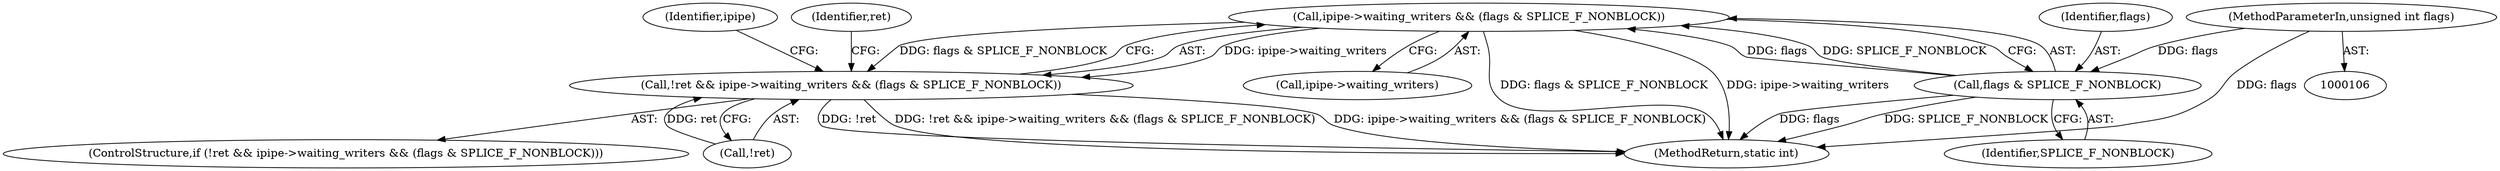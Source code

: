 digraph "0_linux_15fab63e1e57be9fdb5eec1bbc5916e9825e9acb@API" {
"1000257" [label="(Call,ipipe->waiting_writers && (flags & SPLICE_F_NONBLOCK))"];
"1000261" [label="(Call,flags & SPLICE_F_NONBLOCK)"];
"1000110" [label="(MethodParameterIn,unsigned int flags)"];
"1000254" [label="(Call,!ret && ipipe->waiting_writers && (flags & SPLICE_F_NONBLOCK))"];
"1000110" [label="(MethodParameterIn,unsigned int flags)"];
"1000255" [label="(Call,!ret)"];
"1000258" [label="(Call,ipipe->waiting_writers)"];
"1000262" [label="(Identifier,flags)"];
"1000253" [label="(ControlStructure,if (!ret && ipipe->waiting_writers && (flags & SPLICE_F_NONBLOCK)))"];
"1000280" [label="(MethodReturn,static int)"];
"1000254" [label="(Call,!ret && ipipe->waiting_writers && (flags & SPLICE_F_NONBLOCK))"];
"1000263" [label="(Identifier,SPLICE_F_NONBLOCK)"];
"1000265" [label="(Identifier,ret)"];
"1000269" [label="(Identifier,ipipe)"];
"1000261" [label="(Call,flags & SPLICE_F_NONBLOCK)"];
"1000257" [label="(Call,ipipe->waiting_writers && (flags & SPLICE_F_NONBLOCK))"];
"1000257" -> "1000254"  [label="AST: "];
"1000257" -> "1000258"  [label="CFG: "];
"1000257" -> "1000261"  [label="CFG: "];
"1000258" -> "1000257"  [label="AST: "];
"1000261" -> "1000257"  [label="AST: "];
"1000254" -> "1000257"  [label="CFG: "];
"1000257" -> "1000280"  [label="DDG: ipipe->waiting_writers"];
"1000257" -> "1000280"  [label="DDG: flags & SPLICE_F_NONBLOCK"];
"1000257" -> "1000254"  [label="DDG: ipipe->waiting_writers"];
"1000257" -> "1000254"  [label="DDG: flags & SPLICE_F_NONBLOCK"];
"1000261" -> "1000257"  [label="DDG: flags"];
"1000261" -> "1000257"  [label="DDG: SPLICE_F_NONBLOCK"];
"1000261" -> "1000263"  [label="CFG: "];
"1000262" -> "1000261"  [label="AST: "];
"1000263" -> "1000261"  [label="AST: "];
"1000261" -> "1000280"  [label="DDG: SPLICE_F_NONBLOCK"];
"1000261" -> "1000280"  [label="DDG: flags"];
"1000110" -> "1000261"  [label="DDG: flags"];
"1000110" -> "1000106"  [label="AST: "];
"1000110" -> "1000280"  [label="DDG: flags"];
"1000254" -> "1000253"  [label="AST: "];
"1000254" -> "1000255"  [label="CFG: "];
"1000255" -> "1000254"  [label="AST: "];
"1000265" -> "1000254"  [label="CFG: "];
"1000269" -> "1000254"  [label="CFG: "];
"1000254" -> "1000280"  [label="DDG: !ret"];
"1000254" -> "1000280"  [label="DDG: !ret && ipipe->waiting_writers && (flags & SPLICE_F_NONBLOCK)"];
"1000254" -> "1000280"  [label="DDG: ipipe->waiting_writers && (flags & SPLICE_F_NONBLOCK)"];
"1000255" -> "1000254"  [label="DDG: ret"];
}
